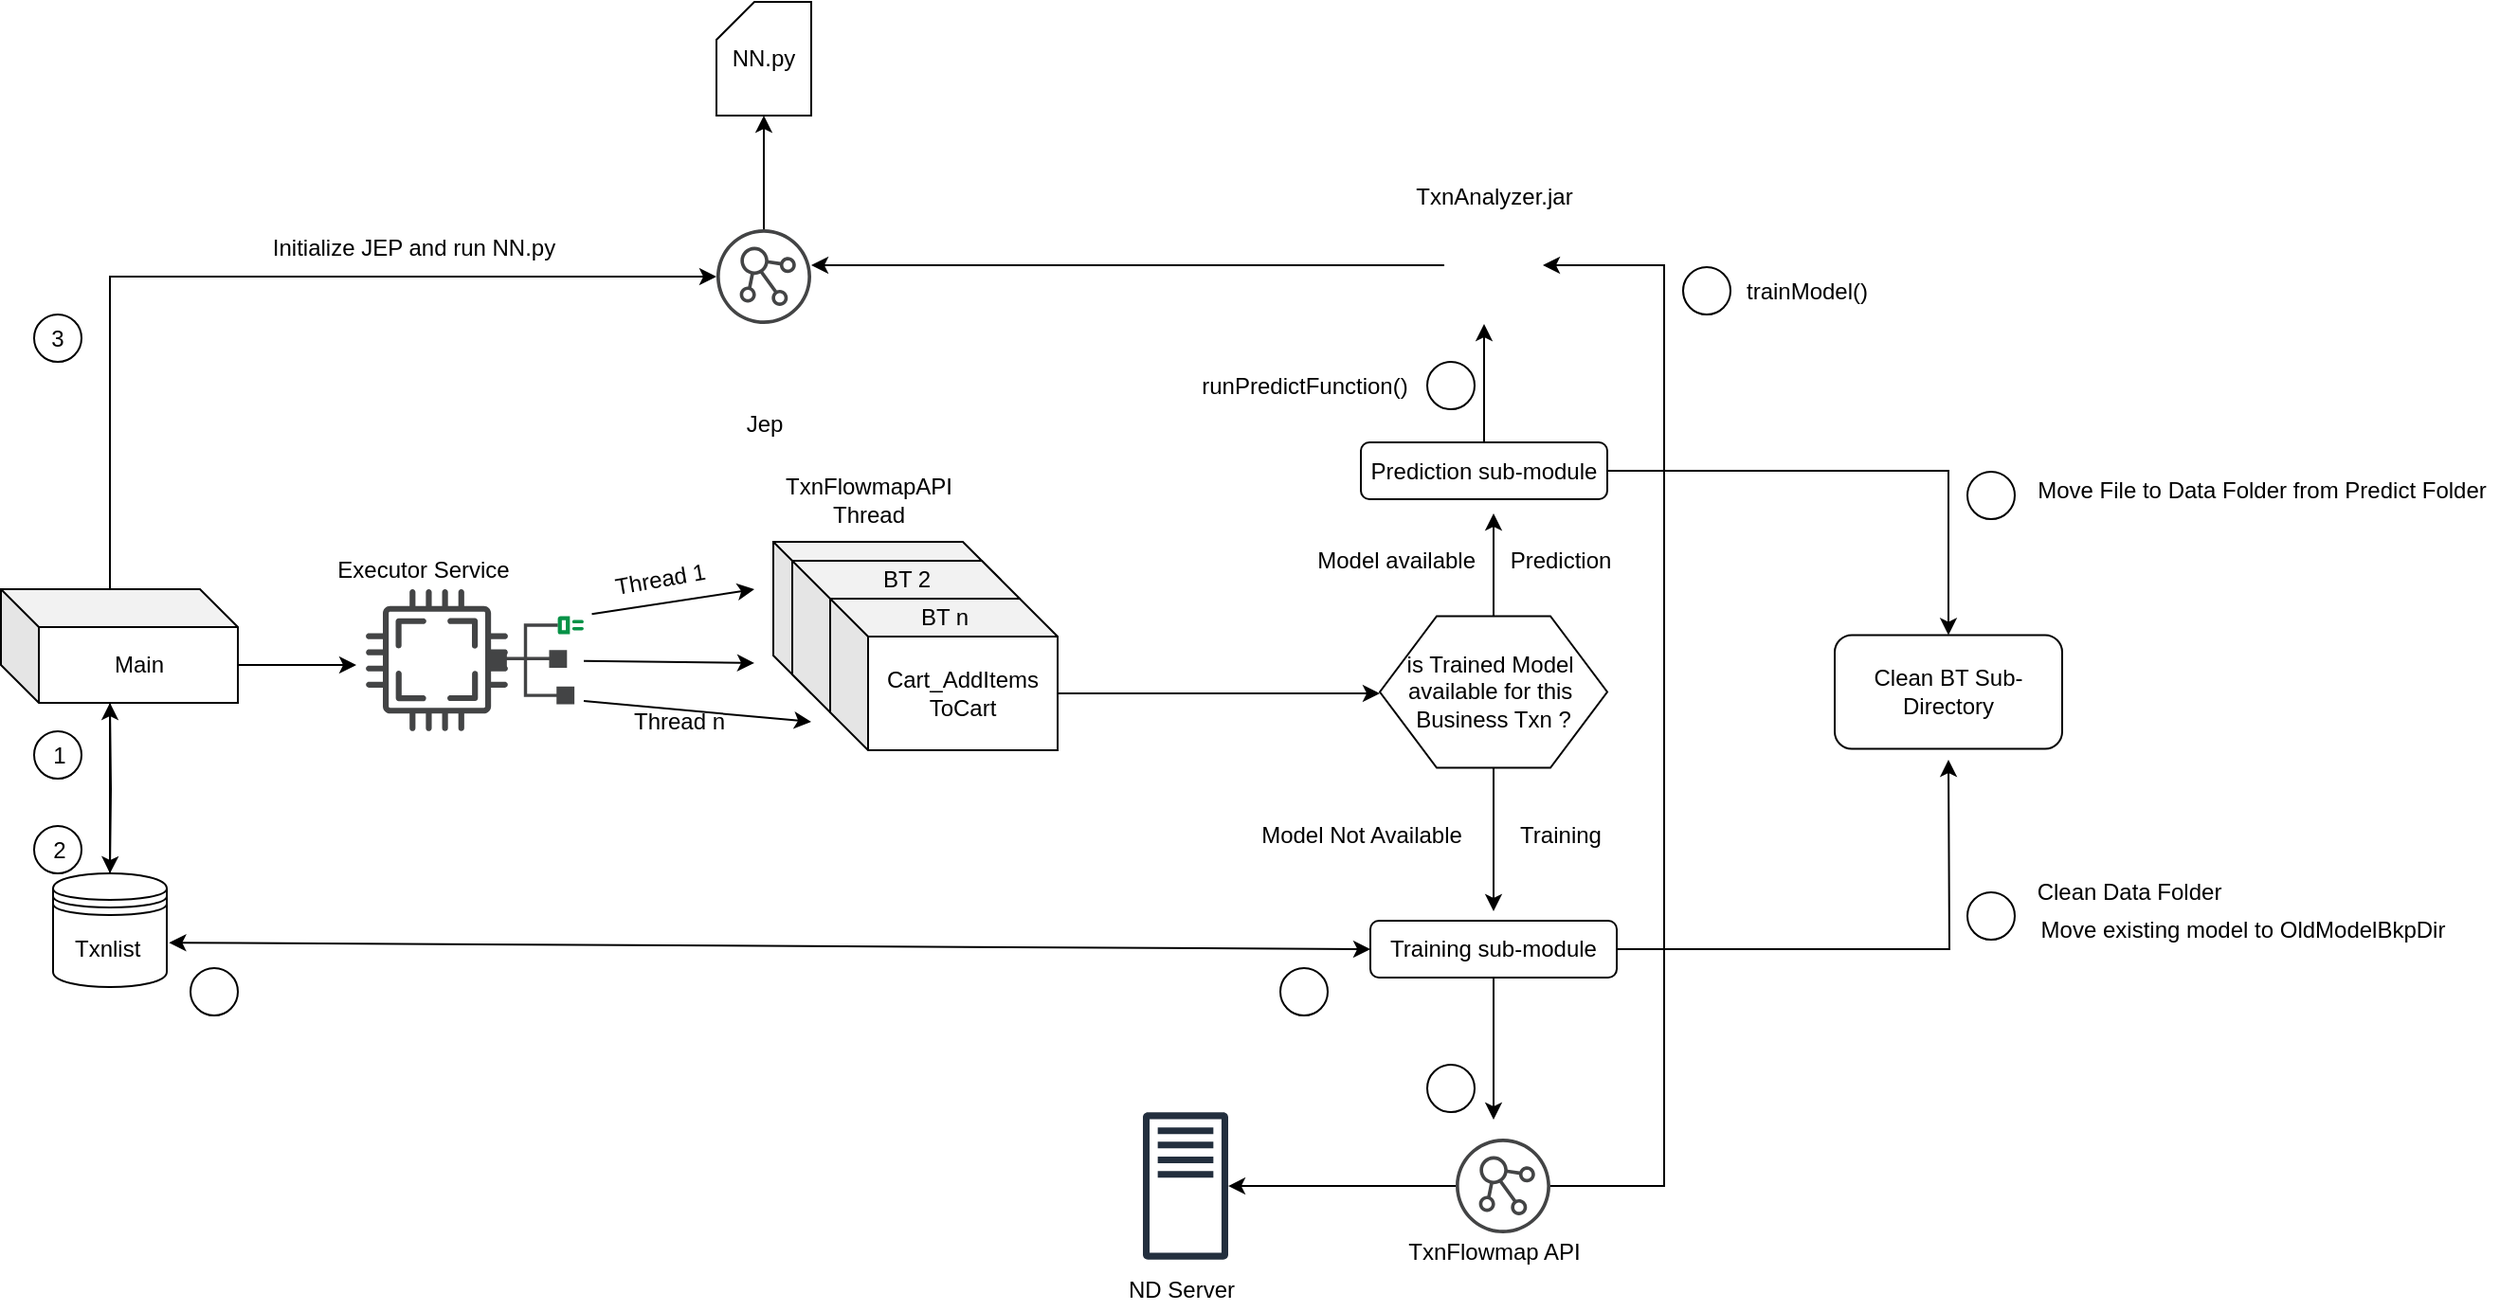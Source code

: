 <mxfile version="13.1.3" type="github">
  <diagram id="h80siK9V8_ExUyt751ny" name="Page-1">
    <mxGraphModel dx="2128" dy="1648" grid="1" gridSize="10" guides="1" tooltips="1" connect="1" arrows="1" fold="1" page="1" pageScale="1" pageWidth="850" pageHeight="1100" math="0" shadow="0">
      <root>
        <mxCell id="0" />
        <mxCell id="1" parent="0" />
        <mxCell id="bKdwj68BPrSe2_P1PvU0-6" style="edgeStyle=orthogonalEdgeStyle;rounded=0;orthogonalLoop=1;jettySize=auto;html=1;exitX=0.5;exitY=1;exitDx=0;exitDy=0;entryX=0.5;entryY=0;entryDx=0;entryDy=0;" edge="1" parent="1" target="bKdwj68BPrSe2_P1PvU0-2">
          <mxGeometry relative="1" as="geometry">
            <mxPoint x="-100" y="250" as="sourcePoint" />
          </mxGeometry>
        </mxCell>
        <mxCell id="bKdwj68BPrSe2_P1PvU0-15" style="edgeStyle=orthogonalEdgeStyle;rounded=0;orthogonalLoop=1;jettySize=auto;html=1;exitX=0.5;exitY=0;exitDx=0;exitDy=0;" edge="1" parent="1" target="bKdwj68BPrSe2_P1PvU0-29">
          <mxGeometry relative="1" as="geometry">
            <mxPoint x="-100" y="150" as="targetPoint" />
            <mxPoint x="-100" y="190" as="sourcePoint" />
            <Array as="points">
              <mxPoint x="-100" y="25" />
            </Array>
          </mxGeometry>
        </mxCell>
        <mxCell id="bKdwj68BPrSe2_P1PvU0-7" style="edgeStyle=orthogonalEdgeStyle;rounded=0;orthogonalLoop=1;jettySize=auto;html=1;exitX=0.5;exitY=0;exitDx=0;exitDy=0;entryX=0.5;entryY=1;entryDx=0;entryDy=0;" edge="1" parent="1" source="bKdwj68BPrSe2_P1PvU0-2">
          <mxGeometry relative="1" as="geometry">
            <mxPoint x="-100" y="250" as="targetPoint" />
          </mxGeometry>
        </mxCell>
        <mxCell id="bKdwj68BPrSe2_P1PvU0-2" value="" style="shape=datastore;whiteSpace=wrap;html=1;" vertex="1" parent="1">
          <mxGeometry x="-130" y="340" width="60" height="60" as="geometry" />
        </mxCell>
        <mxCell id="bKdwj68BPrSe2_P1PvU0-3" value="Txnlist&amp;nbsp;" style="text;html=1;align=center;verticalAlign=middle;resizable=0;points=[];autosize=1;" vertex="1" parent="1">
          <mxGeometry x="-125" y="370" width="50" height="20" as="geometry" />
        </mxCell>
        <mxCell id="bKdwj68BPrSe2_P1PvU0-8" value="" style="ellipse;whiteSpace=wrap;html=1;aspect=fixed;" vertex="1" parent="1">
          <mxGeometry x="-140" y="315" width="25" height="25" as="geometry" />
        </mxCell>
        <mxCell id="bKdwj68BPrSe2_P1PvU0-9" value="" style="ellipse;whiteSpace=wrap;html=1;aspect=fixed;" vertex="1" parent="1">
          <mxGeometry x="-140" y="265" width="25" height="25" as="geometry" />
        </mxCell>
        <mxCell id="bKdwj68BPrSe2_P1PvU0-11" value="1" style="text;html=1;align=center;verticalAlign=middle;resizable=0;points=[];autosize=1;" vertex="1" parent="1">
          <mxGeometry x="-137.5" y="267.5" width="20" height="20" as="geometry" />
        </mxCell>
        <mxCell id="bKdwj68BPrSe2_P1PvU0-12" value="2" style="text;html=1;align=center;verticalAlign=middle;resizable=0;points=[];autosize=1;" vertex="1" parent="1">
          <mxGeometry x="-137.5" y="317.5" width="20" height="20" as="geometry" />
        </mxCell>
        <mxCell id="bKdwj68BPrSe2_P1PvU0-13" value="NN.py" style="shape=card;whiteSpace=wrap;html=1;size=20;" vertex="1" parent="1">
          <mxGeometry x="220" y="-120" width="50" height="60" as="geometry" />
        </mxCell>
        <mxCell id="bKdwj68BPrSe2_P1PvU0-21" style="edgeStyle=orthogonalEdgeStyle;rounded=0;orthogonalLoop=1;jettySize=auto;html=1;exitX=0;exitY=0;exitDx=125;exitDy=40;exitPerimeter=0;entryX=0;entryY=0;entryDx=0;entryDy=37.5;entryPerimeter=0;" edge="1" parent="1" source="bKdwj68BPrSe2_P1PvU0-17">
          <mxGeometry relative="1" as="geometry">
            <mxPoint x="30" y="230" as="targetPoint" />
          </mxGeometry>
        </mxCell>
        <mxCell id="bKdwj68BPrSe2_P1PvU0-17" value="Main" style="shape=cube;whiteSpace=wrap;html=1;boundedLbl=1;backgroundOutline=1;darkOpacity=0.05;darkOpacity2=0.1;" vertex="1" parent="1">
          <mxGeometry x="-157.5" y="190" width="125" height="60" as="geometry" />
        </mxCell>
        <mxCell id="bKdwj68BPrSe2_P1PvU0-19" value="3" style="ellipse;whiteSpace=wrap;html=1;aspect=fixed;" vertex="1" parent="1">
          <mxGeometry x="-140" y="45" width="25" height="25" as="geometry" />
        </mxCell>
        <mxCell id="bKdwj68BPrSe2_P1PvU0-22" value="" style="ellipse;whiteSpace=wrap;html=1;aspect=fixed;" vertex="1" parent="1">
          <mxGeometry x="595" y="70" width="25" height="25" as="geometry" />
        </mxCell>
        <mxCell id="bKdwj68BPrSe2_P1PvU0-23" value="" style="shape=cube;whiteSpace=wrap;html=1;boundedLbl=1;backgroundOutline=1;darkOpacity=0.05;darkOpacity2=0.1;" vertex="1" parent="1">
          <mxGeometry x="250" y="165" width="120" height="80" as="geometry" />
        </mxCell>
        <mxCell id="bKdwj68BPrSe2_P1PvU0-25" value="" style="shape=cube;whiteSpace=wrap;html=1;boundedLbl=1;backgroundOutline=1;darkOpacity=0.05;darkOpacity2=0.1;" vertex="1" parent="1">
          <mxGeometry x="260" y="175" width="120" height="80" as="geometry" />
        </mxCell>
        <mxCell id="bKdwj68BPrSe2_P1PvU0-61" style="edgeStyle=orthogonalEdgeStyle;rounded=0;orthogonalLoop=1;jettySize=auto;html=1;exitX=0;exitY=0;exitDx=120;exitDy=50;exitPerimeter=0;" edge="1" parent="1" source="bKdwj68BPrSe2_P1PvU0-24">
          <mxGeometry relative="1" as="geometry">
            <mxPoint x="570" y="245" as="targetPoint" />
          </mxGeometry>
        </mxCell>
        <mxCell id="bKdwj68BPrSe2_P1PvU0-24" value="Cart_AddItems&lt;br&gt;ToCart" style="shape=cube;whiteSpace=wrap;html=1;boundedLbl=1;backgroundOutline=1;darkOpacity=0.05;darkOpacity2=0.1;" vertex="1" parent="1">
          <mxGeometry x="280" y="195" width="120" height="80" as="geometry" />
        </mxCell>
        <mxCell id="bKdwj68BPrSe2_P1PvU0-28" value="" style="pointerEvents=1;shadow=0;dashed=0;html=1;strokeColor=none;fillColor=#434445;aspect=fixed;labelPosition=center;verticalLabelPosition=bottom;verticalAlign=top;align=center;outlineConnect=0;shape=mxgraph.vvd.cpu;" vertex="1" parent="1">
          <mxGeometry x="35" y="190" width="75" height="75" as="geometry" />
        </mxCell>
        <mxCell id="bKdwj68BPrSe2_P1PvU0-29" value="" style="pointerEvents=1;shadow=0;dashed=0;html=1;strokeColor=none;fillColor=#434445;aspect=fixed;labelPosition=center;verticalLabelPosition=bottom;verticalAlign=top;align=center;outlineConnect=0;shape=mxgraph.vvd.nsx_controller;" vertex="1" parent="1">
          <mxGeometry x="220" width="50" height="50" as="geometry" />
        </mxCell>
        <mxCell id="bKdwj68BPrSe2_P1PvU0-30" value="" style="pointerEvents=1;shadow=0;dashed=0;html=1;strokeColor=none;fillColor=#434445;aspect=fixed;labelPosition=center;verticalLabelPosition=bottom;verticalAlign=top;align=center;outlineConnect=0;shape=mxgraph.vvd.endpoint;" vertex="1" parent="1">
          <mxGeometry x="100" y="204.25" width="50" height="46.5" as="geometry" />
        </mxCell>
        <mxCell id="bKdwj68BPrSe2_P1PvU0-31" value="" style="endArrow=classic;html=1;" edge="1" parent="1" source="bKdwj68BPrSe2_P1PvU0-30">
          <mxGeometry width="50" height="50" relative="1" as="geometry">
            <mxPoint x="390" y="300" as="sourcePoint" />
            <mxPoint x="240" y="229" as="targetPoint" />
          </mxGeometry>
        </mxCell>
        <mxCell id="bKdwj68BPrSe2_P1PvU0-32" value="" style="endArrow=classic;html=1;" edge="1" parent="1">
          <mxGeometry width="50" height="50" relative="1" as="geometry">
            <mxPoint x="150" y="249" as="sourcePoint" />
            <mxPoint x="270" y="260" as="targetPoint" />
          </mxGeometry>
        </mxCell>
        <mxCell id="bKdwj68BPrSe2_P1PvU0-33" value="" style="endArrow=classic;html=1;exitX=-0.139;exitY=1.084;exitDx=0;exitDy=0;exitPerimeter=0;" edge="1" parent="1" source="bKdwj68BPrSe2_P1PvU0-34">
          <mxGeometry width="50" height="50" relative="1" as="geometry">
            <mxPoint x="190" y="219" as="sourcePoint" />
            <mxPoint x="240" y="190" as="targetPoint" />
          </mxGeometry>
        </mxCell>
        <mxCell id="bKdwj68BPrSe2_P1PvU0-34" value="Thread 1" style="text;html=1;align=center;verticalAlign=middle;resizable=0;points=[];autosize=1;rotation=-10;" vertex="1" parent="1">
          <mxGeometry x="160" y="175" width="60" height="20" as="geometry" />
        </mxCell>
        <mxCell id="bKdwj68BPrSe2_P1PvU0-35" value="Thread n" style="text;html=1;align=center;verticalAlign=middle;resizable=0;points=[];autosize=1;rotation=0;" vertex="1" parent="1">
          <mxGeometry x="170" y="250" width="60" height="20" as="geometry" />
        </mxCell>
        <mxCell id="bKdwj68BPrSe2_P1PvU0-36" value="Executor Service" style="text;html=1;align=center;verticalAlign=middle;resizable=0;points=[];autosize=1;" vertex="1" parent="1">
          <mxGeometry x="10" y="170" width="110" height="20" as="geometry" />
        </mxCell>
        <mxCell id="bKdwj68BPrSe2_P1PvU0-37" value="&lt;span&gt;TxnFlowmapAPI&lt;/span&gt;&lt;br&gt;&lt;span&gt;Thread&lt;/span&gt;" style="text;html=1;align=center;verticalAlign=middle;resizable=0;points=[];autosize=1;" vertex="1" parent="1">
          <mxGeometry x="250" y="128" width="100" height="30" as="geometry" />
        </mxCell>
        <mxCell id="bKdwj68BPrSe2_P1PvU0-38" value="BT 2" style="text;html=1;align=center;verticalAlign=middle;resizable=0;points=[];autosize=1;" vertex="1" parent="1">
          <mxGeometry x="300" y="175" width="40" height="20" as="geometry" />
        </mxCell>
        <mxCell id="bKdwj68BPrSe2_P1PvU0-39" value="BT n" style="text;html=1;align=center;verticalAlign=middle;resizable=0;points=[];autosize=1;" vertex="1" parent="1">
          <mxGeometry x="320" y="195" width="40" height="20" as="geometry" />
        </mxCell>
        <mxCell id="bKdwj68BPrSe2_P1PvU0-41" value="Model available&amp;nbsp;" style="text;html=1;align=center;verticalAlign=middle;resizable=0;points=[];autosize=1;" vertex="1" parent="1">
          <mxGeometry x="530" y="165" width="100" height="20" as="geometry" />
        </mxCell>
        <mxCell id="bKdwj68BPrSe2_P1PvU0-42" value="Prediction" style="text;html=1;align=center;verticalAlign=middle;resizable=0;points=[];autosize=1;" vertex="1" parent="1">
          <mxGeometry x="630" y="165" width="70" height="20" as="geometry" />
        </mxCell>
        <mxCell id="bKdwj68BPrSe2_P1PvU0-44" value="Model Not Available" style="text;html=1;align=center;verticalAlign=middle;resizable=0;points=[];autosize=1;" vertex="1" parent="1">
          <mxGeometry x="500" y="310" width="120" height="20" as="geometry" />
        </mxCell>
        <mxCell id="bKdwj68BPrSe2_P1PvU0-45" value="Training" style="text;html=1;align=center;verticalAlign=middle;resizable=0;points=[];autosize=1;" vertex="1" parent="1">
          <mxGeometry x="635" y="310" width="60" height="20" as="geometry" />
        </mxCell>
        <mxCell id="bKdwj68BPrSe2_P1PvU0-48" value="Jep" style="text;html=1;align=center;verticalAlign=middle;resizable=0;points=[];autosize=1;" vertex="1" parent="1">
          <mxGeometry x="230" y="92.5" width="30" height="20" as="geometry" />
        </mxCell>
        <mxCell id="bKdwj68BPrSe2_P1PvU0-69" style="edgeStyle=orthogonalEdgeStyle;rounded=0;orthogonalLoop=1;jettySize=auto;html=1;exitX=0;exitY=0.5;exitDx=0;exitDy=0;" edge="1" parent="1" source="bKdwj68BPrSe2_P1PvU0-52">
          <mxGeometry relative="1" as="geometry">
            <mxPoint x="270" y="19" as="targetPoint" />
          </mxGeometry>
        </mxCell>
        <mxCell id="bKdwj68BPrSe2_P1PvU0-52" value="" style="shape=image;html=1;verticalAlign=top;verticalLabelPosition=bottom;labelBackgroundColor=#ffffff;imageAspect=0;aspect=fixed;image=https://cdn3.iconfinder.com/data/icons/dompicon-glyph-file-format-2/256/file-jar-format-type-128.png" vertex="1" parent="1">
          <mxGeometry x="604" y="-7" width="52" height="52" as="geometry" />
        </mxCell>
        <mxCell id="bKdwj68BPrSe2_P1PvU0-53" value="TxnAnalyzer.jar" style="text;html=1;align=center;verticalAlign=middle;resizable=0;points=[];autosize=1;" vertex="1" parent="1">
          <mxGeometry x="580" y="-27" width="100" height="20" as="geometry" />
        </mxCell>
        <mxCell id="bKdwj68BPrSe2_P1PvU0-62" style="edgeStyle=orthogonalEdgeStyle;rounded=0;orthogonalLoop=1;jettySize=auto;html=1;exitX=0.5;exitY=0;exitDx=0;exitDy=0;" edge="1" parent="1" source="bKdwj68BPrSe2_P1PvU0-60">
          <mxGeometry relative="1" as="geometry">
            <mxPoint x="630" y="150" as="targetPoint" />
          </mxGeometry>
        </mxCell>
        <mxCell id="bKdwj68BPrSe2_P1PvU0-66" style="edgeStyle=orthogonalEdgeStyle;rounded=0;orthogonalLoop=1;jettySize=auto;html=1;exitX=0.5;exitY=1;exitDx=0;exitDy=0;" edge="1" parent="1" source="bKdwj68BPrSe2_P1PvU0-60">
          <mxGeometry relative="1" as="geometry">
            <mxPoint x="630" y="360" as="targetPoint" />
          </mxGeometry>
        </mxCell>
        <mxCell id="bKdwj68BPrSe2_P1PvU0-60" value="is Trained Model&amp;nbsp;&lt;br&gt;available for this&amp;nbsp;&lt;br&gt;Business Txn ?" style="shape=hexagon;perimeter=hexagonPerimeter2;whiteSpace=wrap;html=1;" vertex="1" parent="1">
          <mxGeometry x="570" y="204.25" width="120" height="80" as="geometry" />
        </mxCell>
        <mxCell id="bKdwj68BPrSe2_P1PvU0-64" value="runPredictFunction()" style="text;html=1;align=center;verticalAlign=middle;resizable=0;points=[];autosize=1;" vertex="1" parent="1">
          <mxGeometry x="470" y="72.5" width="120" height="20" as="geometry" />
        </mxCell>
        <mxCell id="bKdwj68BPrSe2_P1PvU0-71" style="edgeStyle=orthogonalEdgeStyle;rounded=0;orthogonalLoop=1;jettySize=auto;html=1;exitX=1;exitY=0.5;exitDx=0;exitDy=0;entryX=0.5;entryY=0;entryDx=0;entryDy=0;" edge="1" parent="1" source="bKdwj68BPrSe2_P1PvU0-67" target="bKdwj68BPrSe2_P1PvU0-70">
          <mxGeometry relative="1" as="geometry" />
        </mxCell>
        <mxCell id="bKdwj68BPrSe2_P1PvU0-103" style="edgeStyle=orthogonalEdgeStyle;rounded=0;orthogonalLoop=1;jettySize=auto;html=1;exitX=0.5;exitY=0;exitDx=0;exitDy=0;" edge="1" parent="1" source="bKdwj68BPrSe2_P1PvU0-67">
          <mxGeometry relative="1" as="geometry">
            <mxPoint x="625" y="50" as="targetPoint" />
          </mxGeometry>
        </mxCell>
        <mxCell id="bKdwj68BPrSe2_P1PvU0-67" value="Prediction sub-module" style="rounded=1;whiteSpace=wrap;html=1;" vertex="1" parent="1">
          <mxGeometry x="560" y="112.5" width="130" height="30" as="geometry" />
        </mxCell>
        <mxCell id="bKdwj68BPrSe2_P1PvU0-70" value="Clean BT Sub-Directory" style="rounded=1;whiteSpace=wrap;html=1;" vertex="1" parent="1">
          <mxGeometry x="810" y="214.25" width="120" height="60" as="geometry" />
        </mxCell>
        <mxCell id="bKdwj68BPrSe2_P1PvU0-76" style="edgeStyle=orthogonalEdgeStyle;rounded=0;orthogonalLoop=1;jettySize=auto;html=1;exitX=1;exitY=0.5;exitDx=0;exitDy=0;" edge="1" parent="1" source="bKdwj68BPrSe2_P1PvU0-73">
          <mxGeometry relative="1" as="geometry">
            <mxPoint x="870" y="280" as="targetPoint" />
          </mxGeometry>
        </mxCell>
        <mxCell id="bKdwj68BPrSe2_P1PvU0-100" style="edgeStyle=orthogonalEdgeStyle;rounded=0;orthogonalLoop=1;jettySize=auto;html=1;exitX=0.5;exitY=1;exitDx=0;exitDy=0;" edge="1" parent="1" source="bKdwj68BPrSe2_P1PvU0-73">
          <mxGeometry relative="1" as="geometry">
            <mxPoint x="630" y="470" as="targetPoint" />
          </mxGeometry>
        </mxCell>
        <mxCell id="bKdwj68BPrSe2_P1PvU0-73" value="Training sub-module" style="rounded=1;whiteSpace=wrap;html=1;" vertex="1" parent="1">
          <mxGeometry x="565" y="365" width="130" height="30" as="geometry" />
        </mxCell>
        <mxCell id="bKdwj68BPrSe2_P1PvU0-74" value="" style="ellipse;whiteSpace=wrap;html=1;aspect=fixed;" vertex="1" parent="1">
          <mxGeometry x="880" y="350" width="25" height="25" as="geometry" />
        </mxCell>
        <mxCell id="bKdwj68BPrSe2_P1PvU0-75" value="Move File to Data Folder from Predict Folder" style="text;html=1;align=center;verticalAlign=middle;resizable=0;points=[];autosize=1;" vertex="1" parent="1">
          <mxGeometry x="910" y="128" width="250" height="20" as="geometry" />
        </mxCell>
        <mxCell id="bKdwj68BPrSe2_P1PvU0-77" value="" style="ellipse;whiteSpace=wrap;html=1;aspect=fixed;" vertex="1" parent="1">
          <mxGeometry x="880" y="128" width="25" height="25" as="geometry" />
        </mxCell>
        <mxCell id="bKdwj68BPrSe2_P1PvU0-79" value="Clean Data Folder" style="text;html=1;align=center;verticalAlign=middle;resizable=0;points=[];autosize=1;" vertex="1" parent="1">
          <mxGeometry x="910" y="340" width="110" height="20" as="geometry" />
        </mxCell>
        <mxCell id="bKdwj68BPrSe2_P1PvU0-82" value="" style="endArrow=classic;html=1;entryX=0.5;entryY=1;entryDx=0;entryDy=0;entryPerimeter=0;" edge="1" parent="1" target="bKdwj68BPrSe2_P1PvU0-13">
          <mxGeometry width="50" height="50" relative="1" as="geometry">
            <mxPoint x="245" as="sourcePoint" />
            <mxPoint x="290" y="-32.5" as="targetPoint" />
          </mxGeometry>
        </mxCell>
        <mxCell id="bKdwj68BPrSe2_P1PvU0-83" value="Initialize JEP and run NN.py" style="text;html=1;align=center;verticalAlign=middle;resizable=0;points=[];autosize=1;" vertex="1" parent="1">
          <mxGeometry x="-20" width="160" height="20" as="geometry" />
        </mxCell>
        <mxCell id="bKdwj68BPrSe2_P1PvU0-85" value="Move existing model to OldModelBkpDir" style="text;html=1;align=center;verticalAlign=middle;resizable=0;points=[];autosize=1;" vertex="1" parent="1">
          <mxGeometry x="910" y="360" width="230" height="20" as="geometry" />
        </mxCell>
        <mxCell id="bKdwj68BPrSe2_P1PvU0-90" value="" style="endArrow=classic;startArrow=classic;html=1;entryX=0;entryY=0.5;entryDx=0;entryDy=0;exitX=1.124;exitY=0.33;exitDx=0;exitDy=0;exitPerimeter=0;" edge="1" parent="1" source="bKdwj68BPrSe2_P1PvU0-3" target="bKdwj68BPrSe2_P1PvU0-73">
          <mxGeometry width="50" height="50" relative="1" as="geometry">
            <mxPoint x="250" y="400" as="sourcePoint" />
            <mxPoint x="300" y="350" as="targetPoint" />
          </mxGeometry>
        </mxCell>
        <mxCell id="bKdwj68BPrSe2_P1PvU0-92" value="" style="ellipse;whiteSpace=wrap;html=1;aspect=fixed;" vertex="1" parent="1">
          <mxGeometry x="-57.5" y="390" width="25" height="25" as="geometry" />
        </mxCell>
        <mxCell id="bKdwj68BPrSe2_P1PvU0-98" value="" style="edgeStyle=orthogonalEdgeStyle;rounded=0;orthogonalLoop=1;jettySize=auto;html=1;" edge="1" parent="1" source="bKdwj68BPrSe2_P1PvU0-93" target="bKdwj68BPrSe2_P1PvU0-94">
          <mxGeometry relative="1" as="geometry">
            <mxPoint x="520" y="505" as="targetPoint" />
          </mxGeometry>
        </mxCell>
        <mxCell id="bKdwj68BPrSe2_P1PvU0-102" value="" style="edgeStyle=orthogonalEdgeStyle;rounded=0;orthogonalLoop=1;jettySize=auto;html=1;entryX=1;entryY=0.5;entryDx=0;entryDy=0;" edge="1" parent="1" source="bKdwj68BPrSe2_P1PvU0-93" target="bKdwj68BPrSe2_P1PvU0-52">
          <mxGeometry relative="1" as="geometry">
            <mxPoint x="740" y="505" as="targetPoint" />
            <Array as="points">
              <mxPoint x="720" y="505" />
              <mxPoint x="720" y="19" />
            </Array>
          </mxGeometry>
        </mxCell>
        <mxCell id="bKdwj68BPrSe2_P1PvU0-93" value="" style="pointerEvents=1;shadow=0;dashed=0;html=1;strokeColor=none;fillColor=#434445;aspect=fixed;labelPosition=center;verticalLabelPosition=bottom;verticalAlign=top;align=center;outlineConnect=0;shape=mxgraph.vvd.nsx_controller;" vertex="1" parent="1">
          <mxGeometry x="610" y="480" width="50" height="50" as="geometry" />
        </mxCell>
        <mxCell id="bKdwj68BPrSe2_P1PvU0-94" value="" style="outlineConnect=0;fontColor=#232F3E;gradientColor=none;fillColor=#232F3E;strokeColor=none;dashed=0;verticalLabelPosition=bottom;verticalAlign=top;align=center;html=1;fontSize=12;fontStyle=0;aspect=fixed;pointerEvents=1;shape=mxgraph.aws4.traditional_server;" vertex="1" parent="1">
          <mxGeometry x="445" y="466" width="45" height="78" as="geometry" />
        </mxCell>
        <mxCell id="bKdwj68BPrSe2_P1PvU0-95" value="ND Server" style="text;html=1;align=center;verticalAlign=middle;resizable=0;points=[];autosize=1;" vertex="1" parent="1">
          <mxGeometry x="430" y="550" width="70" height="20" as="geometry" />
        </mxCell>
        <mxCell id="bKdwj68BPrSe2_P1PvU0-96" value="TxnFlowmap API" style="text;html=1;align=center;verticalAlign=middle;resizable=0;points=[];autosize=1;" vertex="1" parent="1">
          <mxGeometry x="575" y="530" width="110" height="20" as="geometry" />
        </mxCell>
        <mxCell id="bKdwj68BPrSe2_P1PvU0-109" value="" style="ellipse;whiteSpace=wrap;html=1;aspect=fixed;" vertex="1" parent="1">
          <mxGeometry x="730" y="20" width="25" height="25" as="geometry" />
        </mxCell>
        <mxCell id="bKdwj68BPrSe2_P1PvU0-111" value="trainModel()" style="text;html=1;align=center;verticalAlign=middle;resizable=0;points=[];autosize=1;" vertex="1" parent="1">
          <mxGeometry x="755" y="22.5" width="80" height="20" as="geometry" />
        </mxCell>
        <mxCell id="bKdwj68BPrSe2_P1PvU0-112" value="" style="ellipse;whiteSpace=wrap;html=1;aspect=fixed;" vertex="1" parent="1">
          <mxGeometry x="595" y="441" width="25" height="25" as="geometry" />
        </mxCell>
        <mxCell id="bKdwj68BPrSe2_P1PvU0-113" value="" style="ellipse;whiteSpace=wrap;html=1;aspect=fixed;" vertex="1" parent="1">
          <mxGeometry x="517.5" y="390" width="25" height="25" as="geometry" />
        </mxCell>
      </root>
    </mxGraphModel>
  </diagram>
</mxfile>
